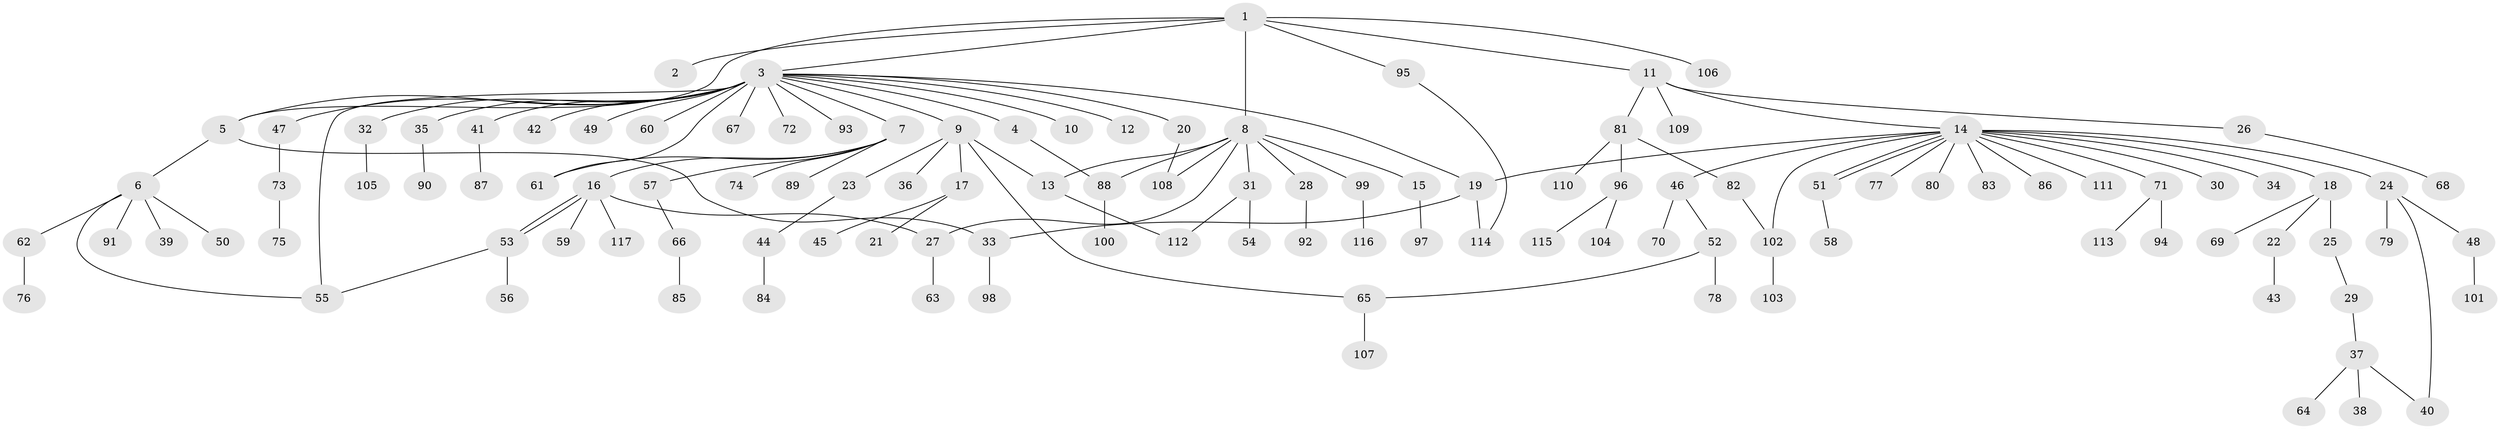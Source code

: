 // coarse degree distribution, {6: 0.012195121951219513, 20: 0.012195121951219513, 2: 0.32926829268292684, 4: 0.04878048780487805, 5: 0.036585365853658534, 9: 0.012195121951219513, 1: 0.45121951219512196, 3: 0.08536585365853659, 14: 0.012195121951219513}
// Generated by graph-tools (version 1.1) at 2025/50/03/04/25 22:50:18]
// undirected, 117 vertices, 133 edges
graph export_dot {
  node [color=gray90,style=filled];
  1;
  2;
  3;
  4;
  5;
  6;
  7;
  8;
  9;
  10;
  11;
  12;
  13;
  14;
  15;
  16;
  17;
  18;
  19;
  20;
  21;
  22;
  23;
  24;
  25;
  26;
  27;
  28;
  29;
  30;
  31;
  32;
  33;
  34;
  35;
  36;
  37;
  38;
  39;
  40;
  41;
  42;
  43;
  44;
  45;
  46;
  47;
  48;
  49;
  50;
  51;
  52;
  53;
  54;
  55;
  56;
  57;
  58;
  59;
  60;
  61;
  62;
  63;
  64;
  65;
  66;
  67;
  68;
  69;
  70;
  71;
  72;
  73;
  74;
  75;
  76;
  77;
  78;
  79;
  80;
  81;
  82;
  83;
  84;
  85;
  86;
  87;
  88;
  89;
  90;
  91;
  92;
  93;
  94;
  95;
  96;
  97;
  98;
  99;
  100;
  101;
  102;
  103;
  104;
  105;
  106;
  107;
  108;
  109;
  110;
  111;
  112;
  113;
  114;
  115;
  116;
  117;
  1 -- 2;
  1 -- 3;
  1 -- 5;
  1 -- 8;
  1 -- 11;
  1 -- 95;
  1 -- 106;
  3 -- 4;
  3 -- 5;
  3 -- 7;
  3 -- 9;
  3 -- 10;
  3 -- 12;
  3 -- 19;
  3 -- 20;
  3 -- 32;
  3 -- 35;
  3 -- 41;
  3 -- 42;
  3 -- 47;
  3 -- 49;
  3 -- 55;
  3 -- 60;
  3 -- 61;
  3 -- 67;
  3 -- 72;
  3 -- 93;
  4 -- 88;
  5 -- 6;
  5 -- 33;
  6 -- 39;
  6 -- 50;
  6 -- 55;
  6 -- 62;
  6 -- 91;
  7 -- 16;
  7 -- 57;
  7 -- 61;
  7 -- 74;
  7 -- 89;
  8 -- 13;
  8 -- 15;
  8 -- 27;
  8 -- 28;
  8 -- 31;
  8 -- 88;
  8 -- 99;
  8 -- 108;
  9 -- 13;
  9 -- 17;
  9 -- 23;
  9 -- 36;
  9 -- 65;
  11 -- 14;
  11 -- 26;
  11 -- 81;
  11 -- 109;
  13 -- 112;
  14 -- 18;
  14 -- 19;
  14 -- 24;
  14 -- 30;
  14 -- 34;
  14 -- 46;
  14 -- 51;
  14 -- 51;
  14 -- 71;
  14 -- 77;
  14 -- 80;
  14 -- 83;
  14 -- 86;
  14 -- 102;
  14 -- 111;
  15 -- 97;
  16 -- 27;
  16 -- 53;
  16 -- 53;
  16 -- 59;
  16 -- 117;
  17 -- 21;
  17 -- 45;
  18 -- 22;
  18 -- 25;
  18 -- 69;
  19 -- 33;
  19 -- 114;
  20 -- 108;
  22 -- 43;
  23 -- 44;
  24 -- 40;
  24 -- 48;
  24 -- 79;
  25 -- 29;
  26 -- 68;
  27 -- 63;
  28 -- 92;
  29 -- 37;
  31 -- 54;
  31 -- 112;
  32 -- 105;
  33 -- 98;
  35 -- 90;
  37 -- 38;
  37 -- 40;
  37 -- 64;
  41 -- 87;
  44 -- 84;
  46 -- 52;
  46 -- 70;
  47 -- 73;
  48 -- 101;
  51 -- 58;
  52 -- 65;
  52 -- 78;
  53 -- 55;
  53 -- 56;
  57 -- 66;
  62 -- 76;
  65 -- 107;
  66 -- 85;
  71 -- 94;
  71 -- 113;
  73 -- 75;
  81 -- 82;
  81 -- 96;
  81 -- 110;
  82 -- 102;
  88 -- 100;
  95 -- 114;
  96 -- 104;
  96 -- 115;
  99 -- 116;
  102 -- 103;
}
